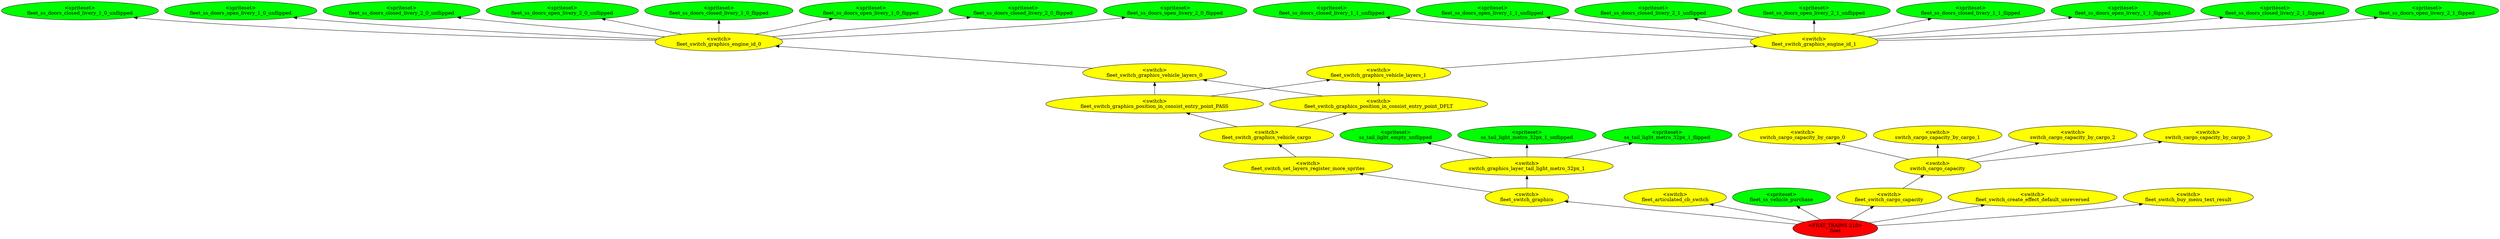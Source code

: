 digraph {
rankdir="BT"
ss_tail_light_metro_32px_1_unflipped [fillcolor=green style="filled" label="<spriteset>\nss_tail_light_metro_32px_1_unflipped"]
ss_tail_light_metro_32px_1_flipped [fillcolor=green style="filled" label="<spriteset>\nss_tail_light_metro_32px_1_flipped"]
ss_tail_light_empty_unflipped [fillcolor=green style="filled" label="<spriteset>\nss_tail_light_empty_unflipped"]
switch_graphics_layer_tail_light_metro_32px_1 [fillcolor=yellow style="filled" label="<switch>\nswitch_graphics_layer_tail_light_metro_32px_1"]
switch_cargo_capacity_by_cargo_0 [fillcolor=yellow style="filled" label="<switch>\nswitch_cargo_capacity_by_cargo_0"]
switch_cargo_capacity_by_cargo_1 [fillcolor=yellow style="filled" label="<switch>\nswitch_cargo_capacity_by_cargo_1"]
switch_cargo_capacity_by_cargo_2 [fillcolor=yellow style="filled" label="<switch>\nswitch_cargo_capacity_by_cargo_2"]
switch_cargo_capacity_by_cargo_3 [fillcolor=yellow style="filled" label="<switch>\nswitch_cargo_capacity_by_cargo_3"]
switch_cargo_capacity [fillcolor=yellow style="filled" label="<switch>\nswitch_cargo_capacity"]
fleet_articulated_cb_switch [fillcolor=yellow style="filled" label="<switch>\nfleet_articulated_cb_switch"]
fleet_ss_doors_closed_livery_1_0_unflipped [fillcolor=green style="filled" label="<spriteset>\nfleet_ss_doors_closed_livery_1_0_unflipped"]
fleet_ss_doors_open_livery_1_0_unflipped [fillcolor=green style="filled" label="<spriteset>\nfleet_ss_doors_open_livery_1_0_unflipped"]
fleet_ss_doors_closed_livery_2_0_unflipped [fillcolor=green style="filled" label="<spriteset>\nfleet_ss_doors_closed_livery_2_0_unflipped"]
fleet_ss_doors_open_livery_2_0_unflipped [fillcolor=green style="filled" label="<spriteset>\nfleet_ss_doors_open_livery_2_0_unflipped"]
fleet_ss_doors_closed_livery_1_0_flipped [fillcolor=green style="filled" label="<spriteset>\nfleet_ss_doors_closed_livery_1_0_flipped"]
fleet_ss_doors_open_livery_1_0_flipped [fillcolor=green style="filled" label="<spriteset>\nfleet_ss_doors_open_livery_1_0_flipped"]
fleet_ss_doors_closed_livery_2_0_flipped [fillcolor=green style="filled" label="<spriteset>\nfleet_ss_doors_closed_livery_2_0_flipped"]
fleet_ss_doors_open_livery_2_0_flipped [fillcolor=green style="filled" label="<spriteset>\nfleet_ss_doors_open_livery_2_0_flipped"]
fleet_switch_graphics_engine_id_0 [fillcolor=yellow style="filled" label="<switch>\nfleet_switch_graphics_engine_id_0"]
fleet_switch_graphics_vehicle_layers_0 [fillcolor=yellow style="filled" label="<switch>\nfleet_switch_graphics_vehicle_layers_0"]
fleet_ss_doors_closed_livery_1_1_unflipped [fillcolor=green style="filled" label="<spriteset>\nfleet_ss_doors_closed_livery_1_1_unflipped"]
fleet_ss_doors_open_livery_1_1_unflipped [fillcolor=green style="filled" label="<spriteset>\nfleet_ss_doors_open_livery_1_1_unflipped"]
fleet_ss_doors_closed_livery_2_1_unflipped [fillcolor=green style="filled" label="<spriteset>\nfleet_ss_doors_closed_livery_2_1_unflipped"]
fleet_ss_doors_open_livery_2_1_unflipped [fillcolor=green style="filled" label="<spriteset>\nfleet_ss_doors_open_livery_2_1_unflipped"]
fleet_ss_doors_closed_livery_1_1_flipped [fillcolor=green style="filled" label="<spriteset>\nfleet_ss_doors_closed_livery_1_1_flipped"]
fleet_ss_doors_open_livery_1_1_flipped [fillcolor=green style="filled" label="<spriteset>\nfleet_ss_doors_open_livery_1_1_flipped"]
fleet_ss_doors_closed_livery_2_1_flipped [fillcolor=green style="filled" label="<spriteset>\nfleet_ss_doors_closed_livery_2_1_flipped"]
fleet_ss_doors_open_livery_2_1_flipped [fillcolor=green style="filled" label="<spriteset>\nfleet_ss_doors_open_livery_2_1_flipped"]
fleet_switch_graphics_engine_id_1 [fillcolor=yellow style="filled" label="<switch>\nfleet_switch_graphics_engine_id_1"]
fleet_switch_graphics_vehicle_layers_1 [fillcolor=yellow style="filled" label="<switch>\nfleet_switch_graphics_vehicle_layers_1"]
fleet_switch_graphics_position_in_consist_entry_point_PASS [fillcolor=yellow style="filled" label="<switch>\nfleet_switch_graphics_position_in_consist_entry_point_PASS"]
fleet_switch_graphics_position_in_consist_entry_point_DFLT [fillcolor=yellow style="filled" label="<switch>\nfleet_switch_graphics_position_in_consist_entry_point_DFLT"]
fleet_switch_graphics_vehicle_cargo [fillcolor=yellow style="filled" label="<switch>\nfleet_switch_graphics_vehicle_cargo"]
fleet_ss_vehicle_purchase [fillcolor=green style="filled" label="<spriteset>\nfleet_ss_vehicle_purchase"]
fleet_switch_set_layers_register_more_sprites [fillcolor=yellow style="filled" label="<switch>\nfleet_switch_set_layers_register_more_sprites"]
fleet_switch_graphics [fillcolor=yellow style="filled" label="<switch>\nfleet_switch_graphics"]
fleet_switch_cargo_capacity [fillcolor=yellow style="filled" label="<switch>\nfleet_switch_cargo_capacity"]
fleet_switch_create_effect_default_unreversed [fillcolor=yellow style="filled" label="<switch>\nfleet_switch_create_effect_default_unreversed"]
fleet_switch_buy_menu_text_result [fillcolor=yellow style="filled" label="<switch>\nfleet_switch_buy_menu_text_result"]
fleet [fillcolor=red style="filled" label="<FEAT_TRAINS 210>\nfleet"]
fleet->fleet_ss_vehicle_purchase
fleet_switch_graphics_engine_id_1->fleet_ss_doors_closed_livery_2_1_flipped
fleet_switch_graphics_engine_id_0->fleet_ss_doors_closed_livery_2_0_flipped
fleet_switch_graphics_engine_id_0->fleet_ss_doors_open_livery_2_0_flipped
fleet_switch_graphics_engine_id_0->fleet_ss_doors_closed_livery_2_0_unflipped
fleet_switch_graphics_vehicle_layers_0->fleet_switch_graphics_engine_id_0
fleet_switch_graphics_position_in_consist_entry_point_DFLT->fleet_switch_graphics_vehicle_layers_1
switch_cargo_capacity->switch_cargo_capacity_by_cargo_1
fleet_switch_graphics->fleet_switch_set_layers_register_more_sprites
fleet_switch_graphics_engine_id_1->fleet_ss_doors_closed_livery_1_1_unflipped
fleet_switch_cargo_capacity->switch_cargo_capacity
switch_graphics_layer_tail_light_metro_32px_1->ss_tail_light_metro_32px_1_flipped
fleet_switch_graphics_engine_id_0->fleet_ss_doors_open_livery_1_0_unflipped
fleet_switch_graphics_engine_id_1->fleet_ss_doors_open_livery_2_1_flipped
fleet->fleet_switch_cargo_capacity
switch_cargo_capacity->switch_cargo_capacity_by_cargo_3
switch_cargo_capacity->switch_cargo_capacity_by_cargo_0
fleet_switch_graphics_position_in_consist_entry_point_PASS->fleet_switch_graphics_vehicle_layers_0
switch_graphics_layer_tail_light_metro_32px_1->ss_tail_light_empty_unflipped
fleet_switch_graphics_engine_id_1->fleet_ss_doors_closed_livery_1_1_flipped
fleet_switch_graphics_engine_id_1->fleet_ss_doors_open_livery_1_1_unflipped
fleet_switch_graphics_vehicle_cargo->fleet_switch_graphics_position_in_consist_entry_point_DFLT
fleet_switch_graphics_position_in_consist_entry_point_DFLT->fleet_switch_graphics_vehicle_layers_0
fleet->fleet_switch_create_effect_default_unreversed
fleet_switch_graphics_engine_id_0->fleet_ss_doors_open_livery_1_0_flipped
fleet->fleet_switch_graphics
switch_graphics_layer_tail_light_metro_32px_1->ss_tail_light_metro_32px_1_unflipped
fleet_switch_graphics_engine_id_1->fleet_ss_doors_open_livery_2_1_unflipped
fleet_switch_graphics_engine_id_1->fleet_ss_doors_open_livery_1_1_flipped
fleet_switch_graphics_vehicle_cargo->fleet_switch_graphics_position_in_consist_entry_point_PASS
fleet_switch_graphics->switch_graphics_layer_tail_light_metro_32px_1
fleet_switch_graphics_engine_id_0->fleet_ss_doors_closed_livery_1_0_flipped
fleet_switch_graphics_vehicle_layers_1->fleet_switch_graphics_engine_id_1
switch_cargo_capacity->switch_cargo_capacity_by_cargo_2
fleet_switch_graphics_engine_id_0->fleet_ss_doors_open_livery_2_0_unflipped
fleet_switch_graphics_engine_id_1->fleet_ss_doors_closed_livery_2_1_unflipped
fleet->fleet_articulated_cb_switch
fleet_switch_graphics_position_in_consist_entry_point_PASS->fleet_switch_graphics_vehicle_layers_1
fleet->fleet_switch_buy_menu_text_result
fleet_switch_graphics_engine_id_0->fleet_ss_doors_closed_livery_1_0_unflipped
fleet_switch_set_layers_register_more_sprites->fleet_switch_graphics_vehicle_cargo
}
